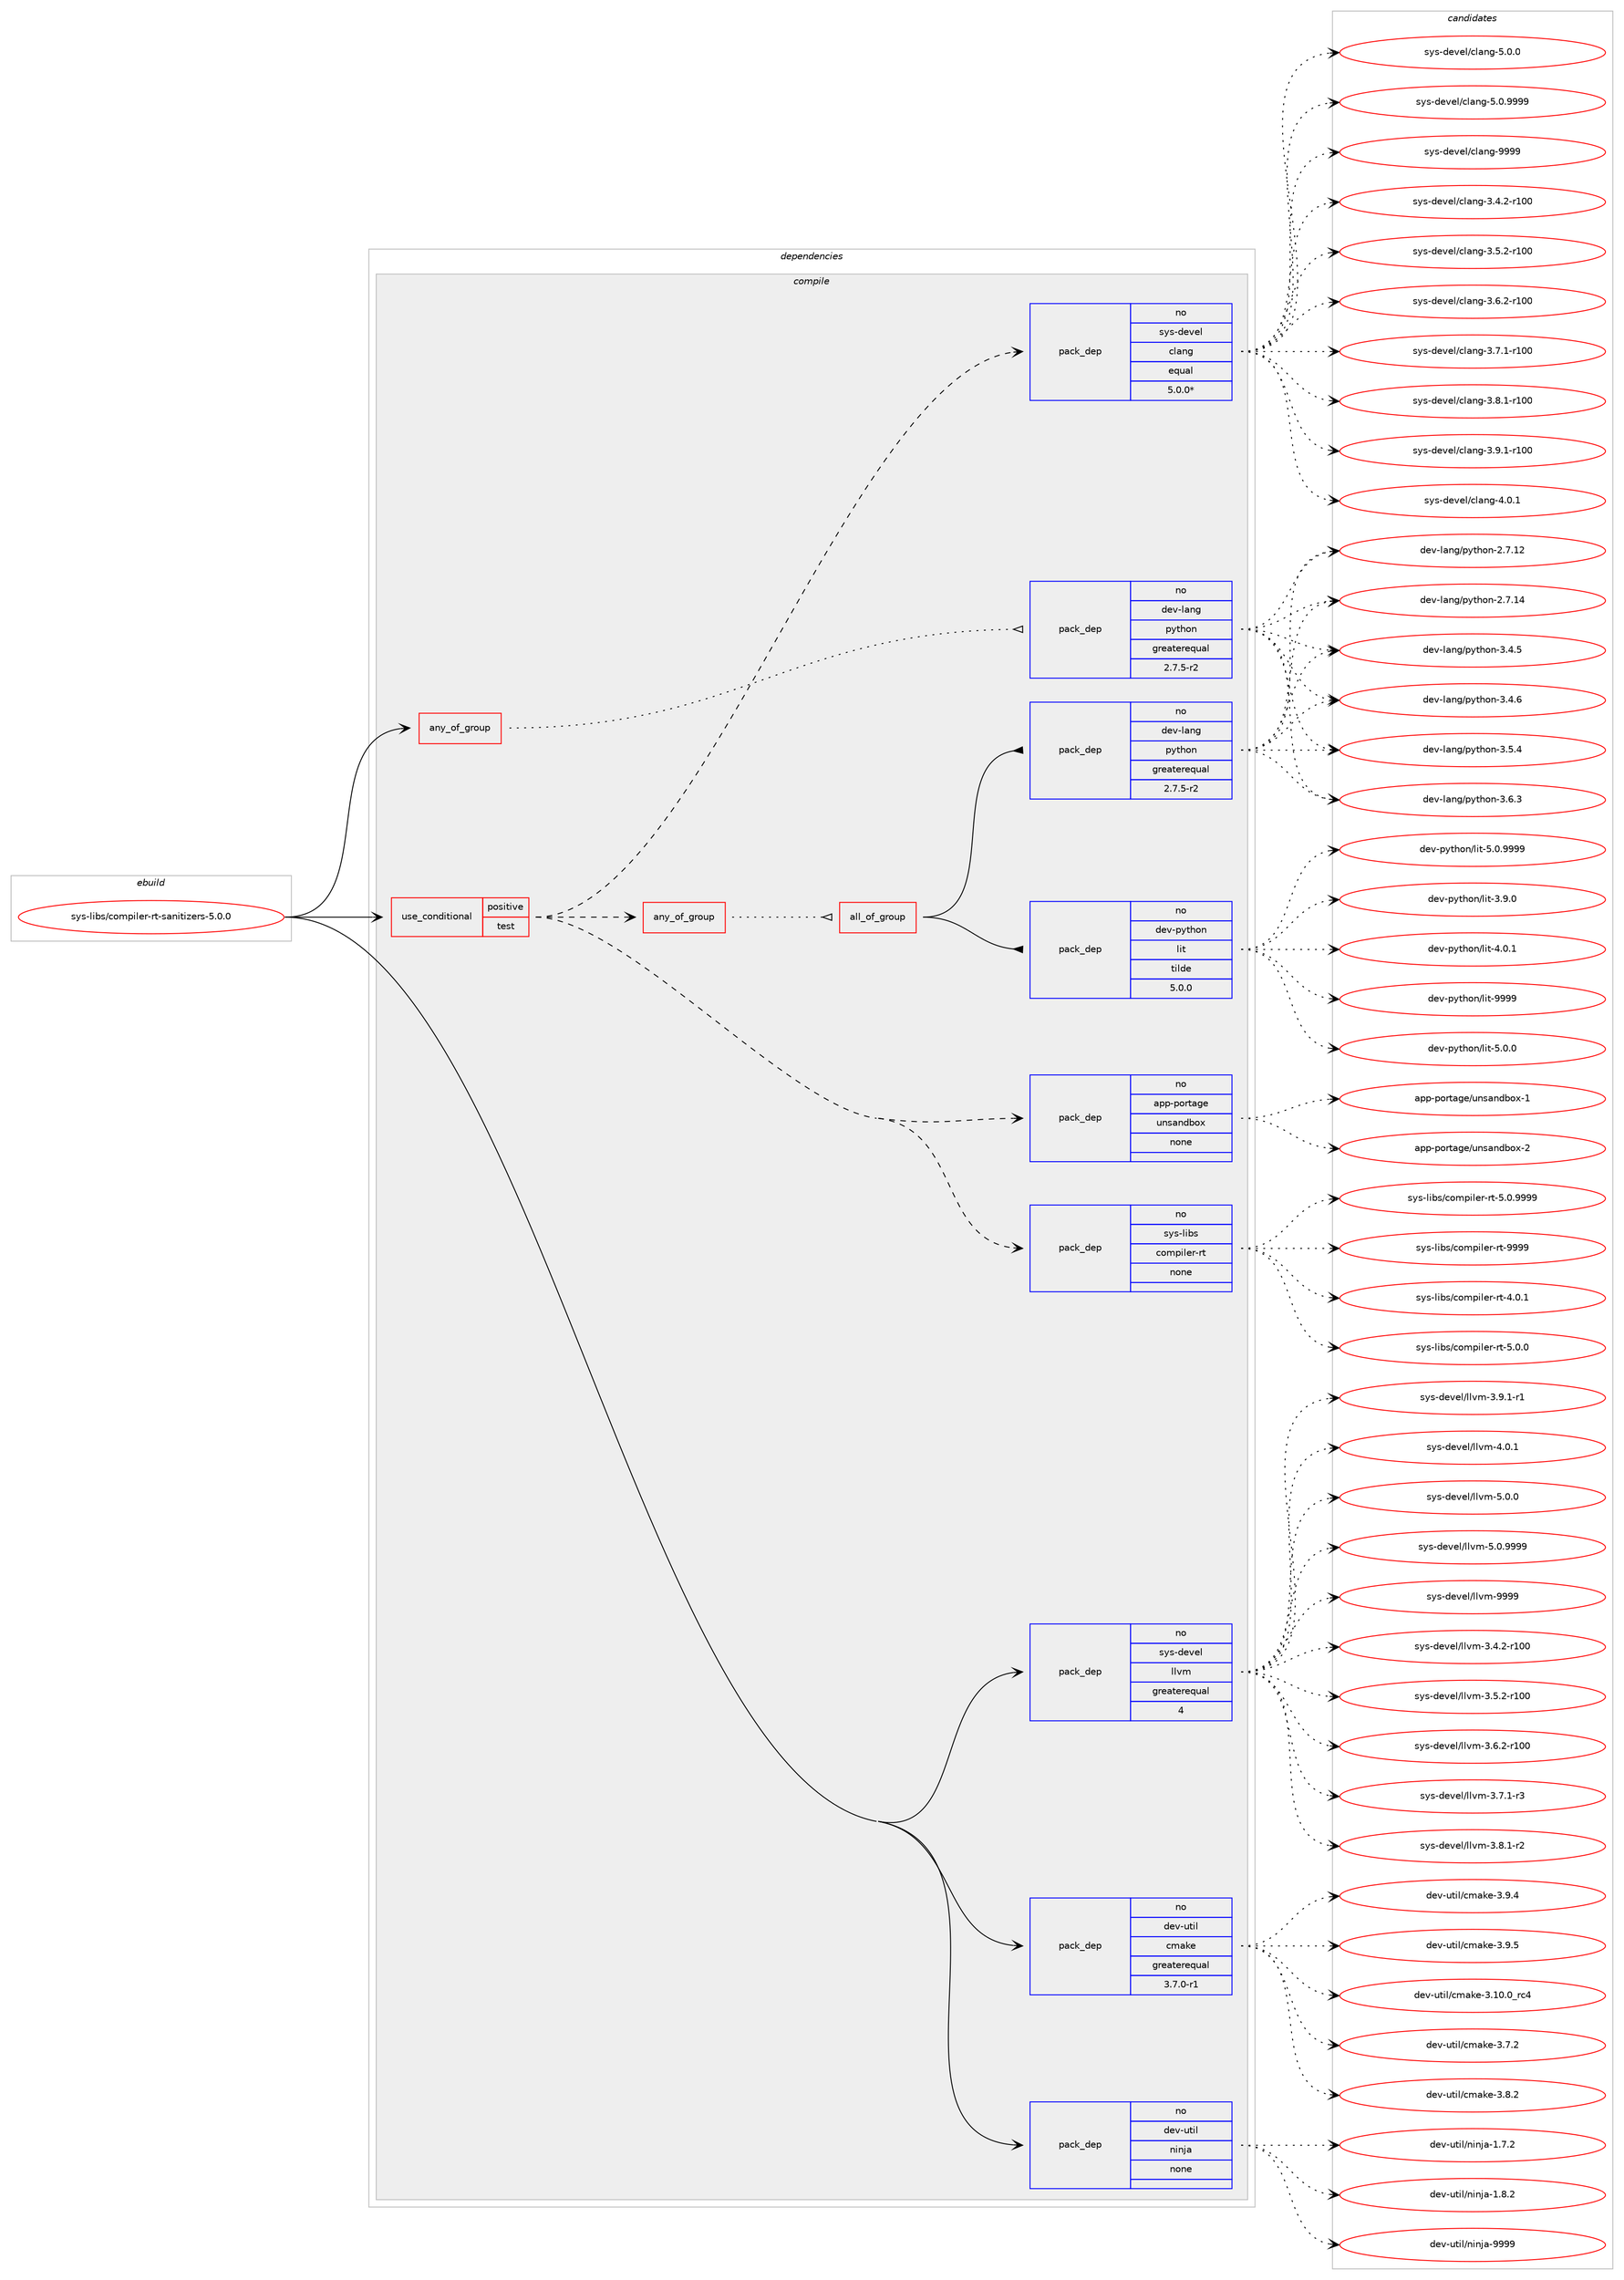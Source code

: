 digraph prolog {

# *************
# Graph options
# *************

newrank=true;
concentrate=true;
compound=true;
graph [rankdir=LR,fontname=Helvetica,fontsize=10,ranksep=1.5];#, ranksep=2.5, nodesep=0.2];
edge  [arrowhead=vee];
node  [fontname=Helvetica,fontsize=10];

# **********
# The ebuild
# **********

subgraph cluster_leftcol {
color=gray;
rank=same;
label=<<i>ebuild</i>>;
id [label="sys-libs/compiler-rt-sanitizers-5.0.0", color=red, width=4, href="../sys-libs/compiler-rt-sanitizers-5.0.0.svg"];
}

# ****************
# The dependencies
# ****************

subgraph cluster_midcol {
color=gray;
label=<<i>dependencies</i>>;
subgraph cluster_compile {
fillcolor="#eeeeee";
style=filled;
label=<<i>compile</i>>;
subgraph any8382 {
dependency493537 [label=<<TABLE BORDER="0" CELLBORDER="1" CELLSPACING="0" CELLPADDING="4"><TR><TD CELLPADDING="10">any_of_group</TD></TR></TABLE>>, shape=none, color=red];subgraph pack366882 {
dependency493538 [label=<<TABLE BORDER="0" CELLBORDER="1" CELLSPACING="0" CELLPADDING="4" WIDTH="220"><TR><TD ROWSPAN="6" CELLPADDING="30">pack_dep</TD></TR><TR><TD WIDTH="110">no</TD></TR><TR><TD>dev-lang</TD></TR><TR><TD>python</TD></TR><TR><TD>greaterequal</TD></TR><TR><TD>2.7.5-r2</TD></TR></TABLE>>, shape=none, color=blue];
}
dependency493537:e -> dependency493538:w [weight=20,style="dotted",arrowhead="oinv"];
}
id:e -> dependency493537:w [weight=20,style="solid",arrowhead="vee"];
subgraph cond117967 {
dependency493539 [label=<<TABLE BORDER="0" CELLBORDER="1" CELLSPACING="0" CELLPADDING="4"><TR><TD ROWSPAN="3" CELLPADDING="10">use_conditional</TD></TR><TR><TD>positive</TD></TR><TR><TD>test</TD></TR></TABLE>>, shape=none, color=red];
subgraph pack366883 {
dependency493540 [label=<<TABLE BORDER="0" CELLBORDER="1" CELLSPACING="0" CELLPADDING="4" WIDTH="220"><TR><TD ROWSPAN="6" CELLPADDING="30">pack_dep</TD></TR><TR><TD WIDTH="110">no</TD></TR><TR><TD>app-portage</TD></TR><TR><TD>unsandbox</TD></TR><TR><TD>none</TD></TR><TR><TD></TD></TR></TABLE>>, shape=none, color=blue];
}
dependency493539:e -> dependency493540:w [weight=20,style="dashed",arrowhead="vee"];
subgraph any8383 {
dependency493541 [label=<<TABLE BORDER="0" CELLBORDER="1" CELLSPACING="0" CELLPADDING="4"><TR><TD CELLPADDING="10">any_of_group</TD></TR></TABLE>>, shape=none, color=red];subgraph all309 {
dependency493542 [label=<<TABLE BORDER="0" CELLBORDER="1" CELLSPACING="0" CELLPADDING="4"><TR><TD CELLPADDING="10">all_of_group</TD></TR></TABLE>>, shape=none, color=red];subgraph pack366884 {
dependency493543 [label=<<TABLE BORDER="0" CELLBORDER="1" CELLSPACING="0" CELLPADDING="4" WIDTH="220"><TR><TD ROWSPAN="6" CELLPADDING="30">pack_dep</TD></TR><TR><TD WIDTH="110">no</TD></TR><TR><TD>dev-lang</TD></TR><TR><TD>python</TD></TR><TR><TD>greaterequal</TD></TR><TR><TD>2.7.5-r2</TD></TR></TABLE>>, shape=none, color=blue];
}
dependency493542:e -> dependency493543:w [weight=20,style="solid",arrowhead="inv"];
subgraph pack366885 {
dependency493544 [label=<<TABLE BORDER="0" CELLBORDER="1" CELLSPACING="0" CELLPADDING="4" WIDTH="220"><TR><TD ROWSPAN="6" CELLPADDING="30">pack_dep</TD></TR><TR><TD WIDTH="110">no</TD></TR><TR><TD>dev-python</TD></TR><TR><TD>lit</TD></TR><TR><TD>tilde</TD></TR><TR><TD>5.0.0</TD></TR></TABLE>>, shape=none, color=blue];
}
dependency493542:e -> dependency493544:w [weight=20,style="solid",arrowhead="inv"];
}
dependency493541:e -> dependency493542:w [weight=20,style="dotted",arrowhead="oinv"];
}
dependency493539:e -> dependency493541:w [weight=20,style="dashed",arrowhead="vee"];
subgraph pack366886 {
dependency493545 [label=<<TABLE BORDER="0" CELLBORDER="1" CELLSPACING="0" CELLPADDING="4" WIDTH="220"><TR><TD ROWSPAN="6" CELLPADDING="30">pack_dep</TD></TR><TR><TD WIDTH="110">no</TD></TR><TR><TD>sys-devel</TD></TR><TR><TD>clang</TD></TR><TR><TD>equal</TD></TR><TR><TD>5.0.0*</TD></TR></TABLE>>, shape=none, color=blue];
}
dependency493539:e -> dependency493545:w [weight=20,style="dashed",arrowhead="vee"];
subgraph pack366887 {
dependency493546 [label=<<TABLE BORDER="0" CELLBORDER="1" CELLSPACING="0" CELLPADDING="4" WIDTH="220"><TR><TD ROWSPAN="6" CELLPADDING="30">pack_dep</TD></TR><TR><TD WIDTH="110">no</TD></TR><TR><TD>sys-libs</TD></TR><TR><TD>compiler-rt</TD></TR><TR><TD>none</TD></TR><TR><TD></TD></TR></TABLE>>, shape=none, color=blue];
}
dependency493539:e -> dependency493546:w [weight=20,style="dashed",arrowhead="vee"];
}
id:e -> dependency493539:w [weight=20,style="solid",arrowhead="vee"];
subgraph pack366888 {
dependency493547 [label=<<TABLE BORDER="0" CELLBORDER="1" CELLSPACING="0" CELLPADDING="4" WIDTH="220"><TR><TD ROWSPAN="6" CELLPADDING="30">pack_dep</TD></TR><TR><TD WIDTH="110">no</TD></TR><TR><TD>dev-util</TD></TR><TR><TD>cmake</TD></TR><TR><TD>greaterequal</TD></TR><TR><TD>3.7.0-r1</TD></TR></TABLE>>, shape=none, color=blue];
}
id:e -> dependency493547:w [weight=20,style="solid",arrowhead="vee"];
subgraph pack366889 {
dependency493548 [label=<<TABLE BORDER="0" CELLBORDER="1" CELLSPACING="0" CELLPADDING="4" WIDTH="220"><TR><TD ROWSPAN="6" CELLPADDING="30">pack_dep</TD></TR><TR><TD WIDTH="110">no</TD></TR><TR><TD>dev-util</TD></TR><TR><TD>ninja</TD></TR><TR><TD>none</TD></TR><TR><TD></TD></TR></TABLE>>, shape=none, color=blue];
}
id:e -> dependency493548:w [weight=20,style="solid",arrowhead="vee"];
subgraph pack366890 {
dependency493549 [label=<<TABLE BORDER="0" CELLBORDER="1" CELLSPACING="0" CELLPADDING="4" WIDTH="220"><TR><TD ROWSPAN="6" CELLPADDING="30">pack_dep</TD></TR><TR><TD WIDTH="110">no</TD></TR><TR><TD>sys-devel</TD></TR><TR><TD>llvm</TD></TR><TR><TD>greaterequal</TD></TR><TR><TD>4</TD></TR></TABLE>>, shape=none, color=blue];
}
id:e -> dependency493549:w [weight=20,style="solid",arrowhead="vee"];
}
subgraph cluster_compileandrun {
fillcolor="#eeeeee";
style=filled;
label=<<i>compile and run</i>>;
}
subgraph cluster_run {
fillcolor="#eeeeee";
style=filled;
label=<<i>run</i>>;
}
}

# **************
# The candidates
# **************

subgraph cluster_choices {
rank=same;
color=gray;
label=<<i>candidates</i>>;

subgraph choice366882 {
color=black;
nodesep=1;
choice10010111845108971101034711212111610411111045504655464950 [label="dev-lang/python-2.7.12", color=red, width=4,href="../dev-lang/python-2.7.12.svg"];
choice10010111845108971101034711212111610411111045504655464952 [label="dev-lang/python-2.7.14", color=red, width=4,href="../dev-lang/python-2.7.14.svg"];
choice100101118451089711010347112121116104111110455146524653 [label="dev-lang/python-3.4.5", color=red, width=4,href="../dev-lang/python-3.4.5.svg"];
choice100101118451089711010347112121116104111110455146524654 [label="dev-lang/python-3.4.6", color=red, width=4,href="../dev-lang/python-3.4.6.svg"];
choice100101118451089711010347112121116104111110455146534652 [label="dev-lang/python-3.5.4", color=red, width=4,href="../dev-lang/python-3.5.4.svg"];
choice100101118451089711010347112121116104111110455146544651 [label="dev-lang/python-3.6.3", color=red, width=4,href="../dev-lang/python-3.6.3.svg"];
dependency493538:e -> choice10010111845108971101034711212111610411111045504655464950:w [style=dotted,weight="100"];
dependency493538:e -> choice10010111845108971101034711212111610411111045504655464952:w [style=dotted,weight="100"];
dependency493538:e -> choice100101118451089711010347112121116104111110455146524653:w [style=dotted,weight="100"];
dependency493538:e -> choice100101118451089711010347112121116104111110455146524654:w [style=dotted,weight="100"];
dependency493538:e -> choice100101118451089711010347112121116104111110455146534652:w [style=dotted,weight="100"];
dependency493538:e -> choice100101118451089711010347112121116104111110455146544651:w [style=dotted,weight="100"];
}
subgraph choice366883 {
color=black;
nodesep=1;
choice9711211245112111114116971031014711711011597110100981111204549 [label="app-portage/unsandbox-1", color=red, width=4,href="../app-portage/unsandbox-1.svg"];
choice9711211245112111114116971031014711711011597110100981111204550 [label="app-portage/unsandbox-2", color=red, width=4,href="../app-portage/unsandbox-2.svg"];
dependency493540:e -> choice9711211245112111114116971031014711711011597110100981111204549:w [style=dotted,weight="100"];
dependency493540:e -> choice9711211245112111114116971031014711711011597110100981111204550:w [style=dotted,weight="100"];
}
subgraph choice366884 {
color=black;
nodesep=1;
choice10010111845108971101034711212111610411111045504655464950 [label="dev-lang/python-2.7.12", color=red, width=4,href="../dev-lang/python-2.7.12.svg"];
choice10010111845108971101034711212111610411111045504655464952 [label="dev-lang/python-2.7.14", color=red, width=4,href="../dev-lang/python-2.7.14.svg"];
choice100101118451089711010347112121116104111110455146524653 [label="dev-lang/python-3.4.5", color=red, width=4,href="../dev-lang/python-3.4.5.svg"];
choice100101118451089711010347112121116104111110455146524654 [label="dev-lang/python-3.4.6", color=red, width=4,href="../dev-lang/python-3.4.6.svg"];
choice100101118451089711010347112121116104111110455146534652 [label="dev-lang/python-3.5.4", color=red, width=4,href="../dev-lang/python-3.5.4.svg"];
choice100101118451089711010347112121116104111110455146544651 [label="dev-lang/python-3.6.3", color=red, width=4,href="../dev-lang/python-3.6.3.svg"];
dependency493543:e -> choice10010111845108971101034711212111610411111045504655464950:w [style=dotted,weight="100"];
dependency493543:e -> choice10010111845108971101034711212111610411111045504655464952:w [style=dotted,weight="100"];
dependency493543:e -> choice100101118451089711010347112121116104111110455146524653:w [style=dotted,weight="100"];
dependency493543:e -> choice100101118451089711010347112121116104111110455146524654:w [style=dotted,weight="100"];
dependency493543:e -> choice100101118451089711010347112121116104111110455146534652:w [style=dotted,weight="100"];
dependency493543:e -> choice100101118451089711010347112121116104111110455146544651:w [style=dotted,weight="100"];
}
subgraph choice366885 {
color=black;
nodesep=1;
choice1001011184511212111610411111047108105116455146574648 [label="dev-python/lit-3.9.0", color=red, width=4,href="../dev-python/lit-3.9.0.svg"];
choice1001011184511212111610411111047108105116455246484649 [label="dev-python/lit-4.0.1", color=red, width=4,href="../dev-python/lit-4.0.1.svg"];
choice1001011184511212111610411111047108105116455346484648 [label="dev-python/lit-5.0.0", color=red, width=4,href="../dev-python/lit-5.0.0.svg"];
choice1001011184511212111610411111047108105116455346484657575757 [label="dev-python/lit-5.0.9999", color=red, width=4,href="../dev-python/lit-5.0.9999.svg"];
choice10010111845112121116104111110471081051164557575757 [label="dev-python/lit-9999", color=red, width=4,href="../dev-python/lit-9999.svg"];
dependency493544:e -> choice1001011184511212111610411111047108105116455146574648:w [style=dotted,weight="100"];
dependency493544:e -> choice1001011184511212111610411111047108105116455246484649:w [style=dotted,weight="100"];
dependency493544:e -> choice1001011184511212111610411111047108105116455346484648:w [style=dotted,weight="100"];
dependency493544:e -> choice1001011184511212111610411111047108105116455346484657575757:w [style=dotted,weight="100"];
dependency493544:e -> choice10010111845112121116104111110471081051164557575757:w [style=dotted,weight="100"];
}
subgraph choice366886 {
color=black;
nodesep=1;
choice1151211154510010111810110847991089711010345514652465045114494848 [label="sys-devel/clang-3.4.2-r100", color=red, width=4,href="../sys-devel/clang-3.4.2-r100.svg"];
choice1151211154510010111810110847991089711010345514653465045114494848 [label="sys-devel/clang-3.5.2-r100", color=red, width=4,href="../sys-devel/clang-3.5.2-r100.svg"];
choice1151211154510010111810110847991089711010345514654465045114494848 [label="sys-devel/clang-3.6.2-r100", color=red, width=4,href="../sys-devel/clang-3.6.2-r100.svg"];
choice1151211154510010111810110847991089711010345514655464945114494848 [label="sys-devel/clang-3.7.1-r100", color=red, width=4,href="../sys-devel/clang-3.7.1-r100.svg"];
choice1151211154510010111810110847991089711010345514656464945114494848 [label="sys-devel/clang-3.8.1-r100", color=red, width=4,href="../sys-devel/clang-3.8.1-r100.svg"];
choice1151211154510010111810110847991089711010345514657464945114494848 [label="sys-devel/clang-3.9.1-r100", color=red, width=4,href="../sys-devel/clang-3.9.1-r100.svg"];
choice11512111545100101118101108479910897110103455246484649 [label="sys-devel/clang-4.0.1", color=red, width=4,href="../sys-devel/clang-4.0.1.svg"];
choice11512111545100101118101108479910897110103455346484648 [label="sys-devel/clang-5.0.0", color=red, width=4,href="../sys-devel/clang-5.0.0.svg"];
choice11512111545100101118101108479910897110103455346484657575757 [label="sys-devel/clang-5.0.9999", color=red, width=4,href="../sys-devel/clang-5.0.9999.svg"];
choice115121115451001011181011084799108971101034557575757 [label="sys-devel/clang-9999", color=red, width=4,href="../sys-devel/clang-9999.svg"];
dependency493545:e -> choice1151211154510010111810110847991089711010345514652465045114494848:w [style=dotted,weight="100"];
dependency493545:e -> choice1151211154510010111810110847991089711010345514653465045114494848:w [style=dotted,weight="100"];
dependency493545:e -> choice1151211154510010111810110847991089711010345514654465045114494848:w [style=dotted,weight="100"];
dependency493545:e -> choice1151211154510010111810110847991089711010345514655464945114494848:w [style=dotted,weight="100"];
dependency493545:e -> choice1151211154510010111810110847991089711010345514656464945114494848:w [style=dotted,weight="100"];
dependency493545:e -> choice1151211154510010111810110847991089711010345514657464945114494848:w [style=dotted,weight="100"];
dependency493545:e -> choice11512111545100101118101108479910897110103455246484649:w [style=dotted,weight="100"];
dependency493545:e -> choice11512111545100101118101108479910897110103455346484648:w [style=dotted,weight="100"];
dependency493545:e -> choice11512111545100101118101108479910897110103455346484657575757:w [style=dotted,weight="100"];
dependency493545:e -> choice115121115451001011181011084799108971101034557575757:w [style=dotted,weight="100"];
}
subgraph choice366887 {
color=black;
nodesep=1;
choice1151211154510810598115479911110911210510810111445114116455246484649 [label="sys-libs/compiler-rt-4.0.1", color=red, width=4,href="../sys-libs/compiler-rt-4.0.1.svg"];
choice1151211154510810598115479911110911210510810111445114116455346484648 [label="sys-libs/compiler-rt-5.0.0", color=red, width=4,href="../sys-libs/compiler-rt-5.0.0.svg"];
choice1151211154510810598115479911110911210510810111445114116455346484657575757 [label="sys-libs/compiler-rt-5.0.9999", color=red, width=4,href="../sys-libs/compiler-rt-5.0.9999.svg"];
choice11512111545108105981154799111109112105108101114451141164557575757 [label="sys-libs/compiler-rt-9999", color=red, width=4,href="../sys-libs/compiler-rt-9999.svg"];
dependency493546:e -> choice1151211154510810598115479911110911210510810111445114116455246484649:w [style=dotted,weight="100"];
dependency493546:e -> choice1151211154510810598115479911110911210510810111445114116455346484648:w [style=dotted,weight="100"];
dependency493546:e -> choice1151211154510810598115479911110911210510810111445114116455346484657575757:w [style=dotted,weight="100"];
dependency493546:e -> choice11512111545108105981154799111109112105108101114451141164557575757:w [style=dotted,weight="100"];
}
subgraph choice366888 {
color=black;
nodesep=1;
choice1001011184511711610510847991099710710145514649484648951149952 [label="dev-util/cmake-3.10.0_rc4", color=red, width=4,href="../dev-util/cmake-3.10.0_rc4.svg"];
choice10010111845117116105108479910997107101455146554650 [label="dev-util/cmake-3.7.2", color=red, width=4,href="../dev-util/cmake-3.7.2.svg"];
choice10010111845117116105108479910997107101455146564650 [label="dev-util/cmake-3.8.2", color=red, width=4,href="../dev-util/cmake-3.8.2.svg"];
choice10010111845117116105108479910997107101455146574652 [label="dev-util/cmake-3.9.4", color=red, width=4,href="../dev-util/cmake-3.9.4.svg"];
choice10010111845117116105108479910997107101455146574653 [label="dev-util/cmake-3.9.5", color=red, width=4,href="../dev-util/cmake-3.9.5.svg"];
dependency493547:e -> choice1001011184511711610510847991099710710145514649484648951149952:w [style=dotted,weight="100"];
dependency493547:e -> choice10010111845117116105108479910997107101455146554650:w [style=dotted,weight="100"];
dependency493547:e -> choice10010111845117116105108479910997107101455146564650:w [style=dotted,weight="100"];
dependency493547:e -> choice10010111845117116105108479910997107101455146574652:w [style=dotted,weight="100"];
dependency493547:e -> choice10010111845117116105108479910997107101455146574653:w [style=dotted,weight="100"];
}
subgraph choice366889 {
color=black;
nodesep=1;
choice100101118451171161051084711010511010697454946554650 [label="dev-util/ninja-1.7.2", color=red, width=4,href="../dev-util/ninja-1.7.2.svg"];
choice100101118451171161051084711010511010697454946564650 [label="dev-util/ninja-1.8.2", color=red, width=4,href="../dev-util/ninja-1.8.2.svg"];
choice1001011184511711610510847110105110106974557575757 [label="dev-util/ninja-9999", color=red, width=4,href="../dev-util/ninja-9999.svg"];
dependency493548:e -> choice100101118451171161051084711010511010697454946554650:w [style=dotted,weight="100"];
dependency493548:e -> choice100101118451171161051084711010511010697454946564650:w [style=dotted,weight="100"];
dependency493548:e -> choice1001011184511711610510847110105110106974557575757:w [style=dotted,weight="100"];
}
subgraph choice366890 {
color=black;
nodesep=1;
choice115121115451001011181011084710810811810945514652465045114494848 [label="sys-devel/llvm-3.4.2-r100", color=red, width=4,href="../sys-devel/llvm-3.4.2-r100.svg"];
choice115121115451001011181011084710810811810945514653465045114494848 [label="sys-devel/llvm-3.5.2-r100", color=red, width=4,href="../sys-devel/llvm-3.5.2-r100.svg"];
choice115121115451001011181011084710810811810945514654465045114494848 [label="sys-devel/llvm-3.6.2-r100", color=red, width=4,href="../sys-devel/llvm-3.6.2-r100.svg"];
choice11512111545100101118101108471081081181094551465546494511451 [label="sys-devel/llvm-3.7.1-r3", color=red, width=4,href="../sys-devel/llvm-3.7.1-r3.svg"];
choice11512111545100101118101108471081081181094551465646494511450 [label="sys-devel/llvm-3.8.1-r2", color=red, width=4,href="../sys-devel/llvm-3.8.1-r2.svg"];
choice11512111545100101118101108471081081181094551465746494511449 [label="sys-devel/llvm-3.9.1-r1", color=red, width=4,href="../sys-devel/llvm-3.9.1-r1.svg"];
choice1151211154510010111810110847108108118109455246484649 [label="sys-devel/llvm-4.0.1", color=red, width=4,href="../sys-devel/llvm-4.0.1.svg"];
choice1151211154510010111810110847108108118109455346484648 [label="sys-devel/llvm-5.0.0", color=red, width=4,href="../sys-devel/llvm-5.0.0.svg"];
choice1151211154510010111810110847108108118109455346484657575757 [label="sys-devel/llvm-5.0.9999", color=red, width=4,href="../sys-devel/llvm-5.0.9999.svg"];
choice11512111545100101118101108471081081181094557575757 [label="sys-devel/llvm-9999", color=red, width=4,href="../sys-devel/llvm-9999.svg"];
dependency493549:e -> choice115121115451001011181011084710810811810945514652465045114494848:w [style=dotted,weight="100"];
dependency493549:e -> choice115121115451001011181011084710810811810945514653465045114494848:w [style=dotted,weight="100"];
dependency493549:e -> choice115121115451001011181011084710810811810945514654465045114494848:w [style=dotted,weight="100"];
dependency493549:e -> choice11512111545100101118101108471081081181094551465546494511451:w [style=dotted,weight="100"];
dependency493549:e -> choice11512111545100101118101108471081081181094551465646494511450:w [style=dotted,weight="100"];
dependency493549:e -> choice11512111545100101118101108471081081181094551465746494511449:w [style=dotted,weight="100"];
dependency493549:e -> choice1151211154510010111810110847108108118109455246484649:w [style=dotted,weight="100"];
dependency493549:e -> choice1151211154510010111810110847108108118109455346484648:w [style=dotted,weight="100"];
dependency493549:e -> choice1151211154510010111810110847108108118109455346484657575757:w [style=dotted,weight="100"];
dependency493549:e -> choice11512111545100101118101108471081081181094557575757:w [style=dotted,weight="100"];
}
}

}
